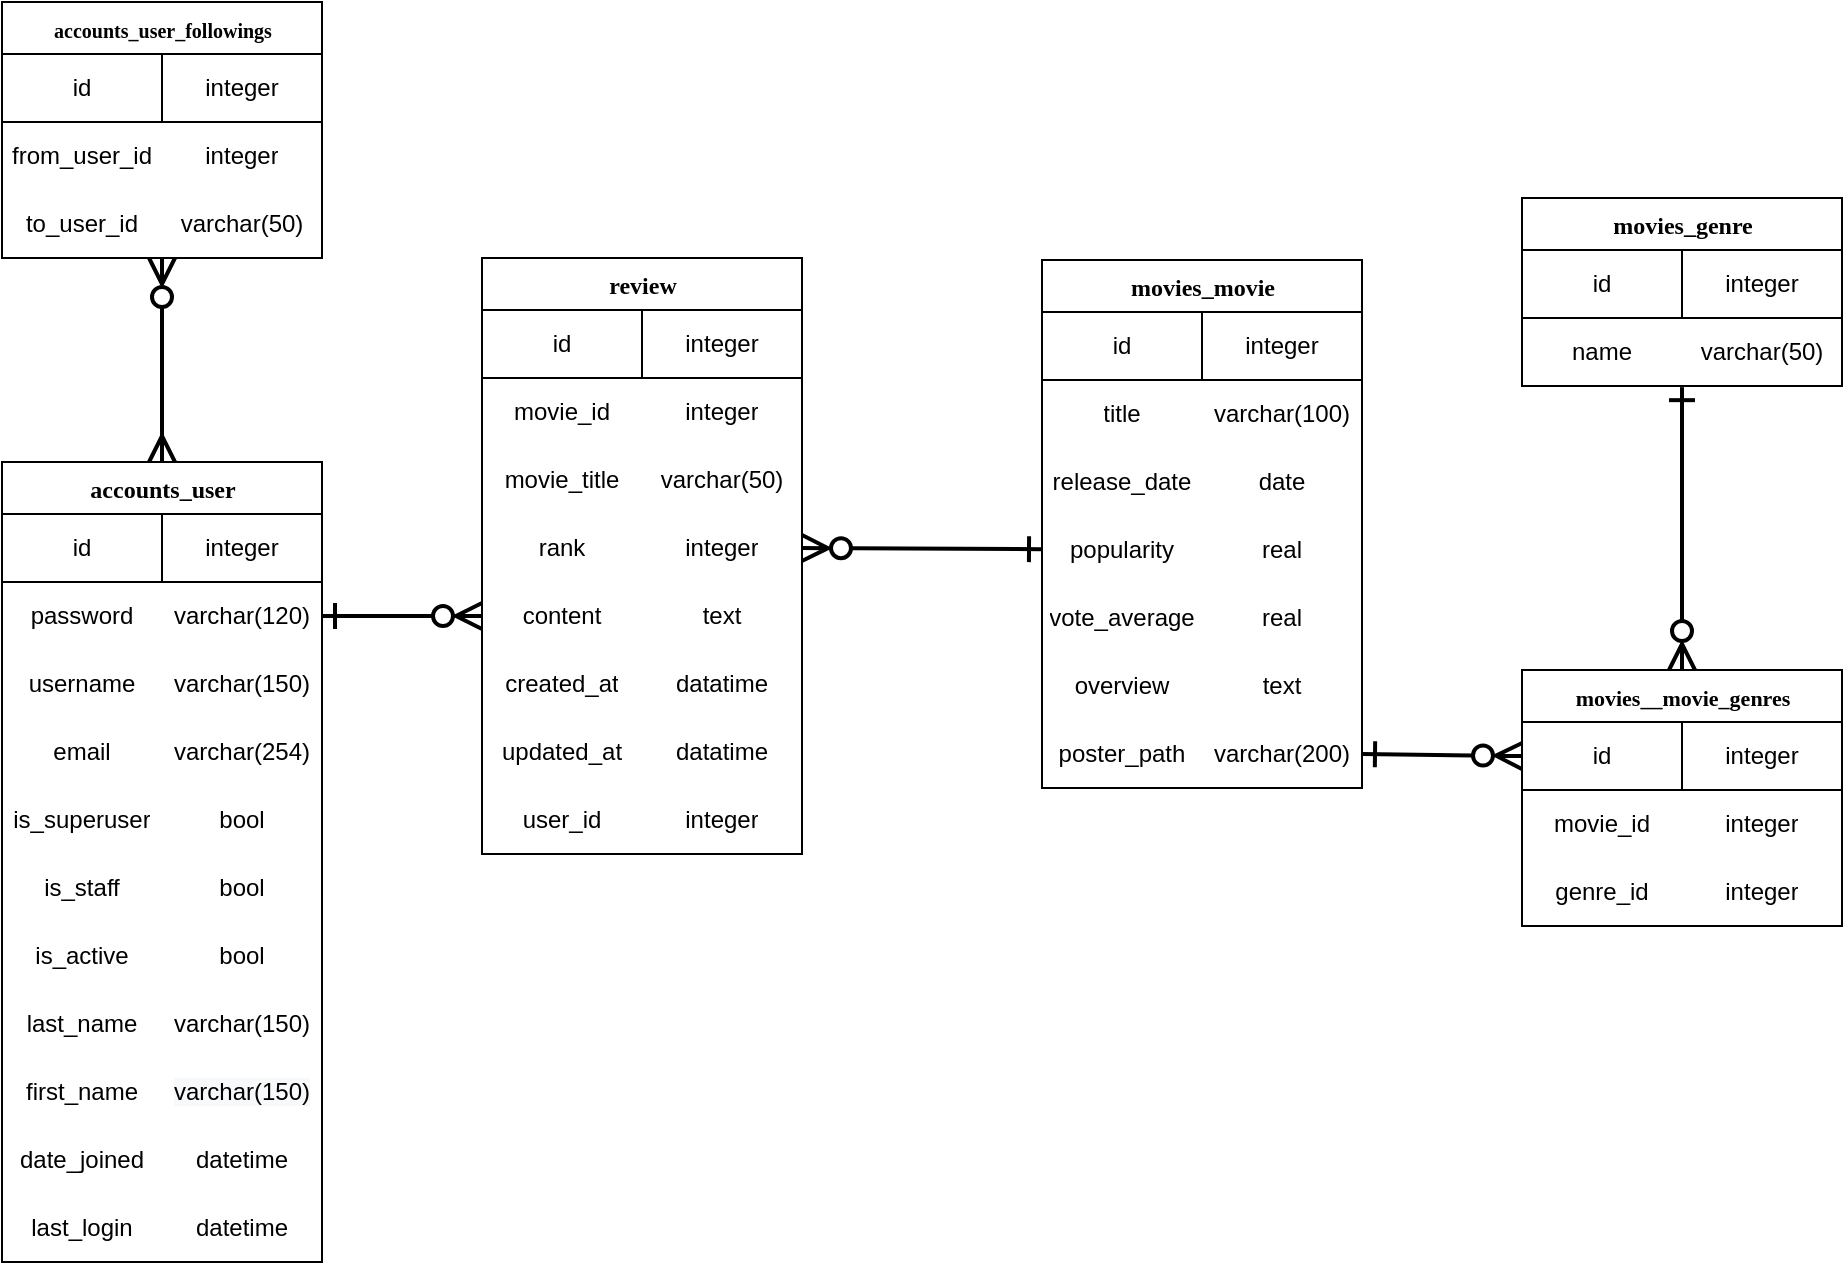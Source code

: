 <mxfile version="20.5.3" type="github">
  <diagram name="Page-1" id="9f46799a-70d6-7492-0946-bef42562c5a5">
    <mxGraphModel dx="1422" dy="762" grid="1" gridSize="10" guides="1" tooltips="1" connect="1" arrows="1" fold="1" page="1" pageScale="1" pageWidth="1100" pageHeight="850" background="none" math="0" shadow="0">
      <root>
        <mxCell id="0" />
        <mxCell id="1" parent="0" />
        <mxCell id="78961159f06e98e8-30" value="review" style="swimlane;html=1;fontStyle=1;align=center;verticalAlign=top;childLayout=stackLayout;horizontal=1;startSize=26;horizontalStack=0;resizeParent=1;resizeLast=0;collapsible=1;marginBottom=0;swimlaneFillColor=#ffffff;rounded=0;shadow=0;comic=0;labelBackgroundColor=none;strokeWidth=1;fillColor=none;fontFamily=Verdana;fontSize=12;" parent="1" vertex="1">
          <mxGeometry x="360" y="250" width="160" height="298" as="geometry" />
        </mxCell>
        <mxCell id="Coziq-dJK1Pich8Sk--5-6" value="" style="childLayout=tableLayout;recursiveResize=0;shadow=0;fillColor=none;rounded=0;" parent="78961159f06e98e8-30" vertex="1">
          <mxGeometry y="26" width="160" height="34" as="geometry" />
        </mxCell>
        <mxCell id="Coziq-dJK1Pich8Sk--5-19" style="edgeStyle=orthogonalEdgeStyle;rounded=0;orthogonalLoop=1;jettySize=auto;html=1;exitX=0.5;exitY=0;exitDx=0;exitDy=0;" parent="Coziq-dJK1Pich8Sk--5-6" target="Coziq-dJK1Pich8Sk--5-7" edge="1">
          <mxGeometry relative="1" as="geometry" />
        </mxCell>
        <mxCell id="Coziq-dJK1Pich8Sk--5-7" value="" style="shape=tableRow;horizontal=0;startSize=0;swimlaneHead=0;swimlaneBody=0;top=0;left=0;bottom=0;right=0;dropTarget=0;collapsible=0;recursiveResize=0;expand=0;fontStyle=0;fillColor=none;strokeColor=inherit;rounded=0;" parent="Coziq-dJK1Pich8Sk--5-6" vertex="1">
          <mxGeometry width="160" height="34" as="geometry" />
        </mxCell>
        <mxCell id="Coziq-dJK1Pich8Sk--5-8" value="id" style="connectable=0;recursiveResize=0;strokeColor=inherit;fillColor=none;align=center;whiteSpace=wrap;html=1;rounded=0;" parent="Coziq-dJK1Pich8Sk--5-7" vertex="1">
          <mxGeometry width="80" height="34" as="geometry">
            <mxRectangle width="80" height="34" as="alternateBounds" />
          </mxGeometry>
        </mxCell>
        <mxCell id="Coziq-dJK1Pich8Sk--5-9" value="integer" style="connectable=0;recursiveResize=0;strokeColor=inherit;fillColor=none;align=center;whiteSpace=wrap;html=1;rounded=0;" parent="Coziq-dJK1Pich8Sk--5-7" vertex="1">
          <mxGeometry x="80" width="80" height="34" as="geometry">
            <mxRectangle width="80" height="34" as="alternateBounds" />
          </mxGeometry>
        </mxCell>
        <mxCell id="Coziq-dJK1Pich8Sk--5-20" value="" style="shape=table;html=1;whiteSpace=wrap;startSize=0;container=1;collapsible=0;childLayout=tableLayout;columnLines=0;rowLines=0;rounded=0;" parent="78961159f06e98e8-30" vertex="1">
          <mxGeometry y="60" width="160" height="238" as="geometry" />
        </mxCell>
        <mxCell id="Coziq-dJK1Pich8Sk--5-21" value="" style="shape=tableRow;horizontal=0;startSize=0;swimlaneHead=0;swimlaneBody=0;top=0;left=0;bottom=0;right=0;collapsible=0;dropTarget=0;fillColor=none;points=[[0,0.5],[1,0.5]];portConstraint=eastwest;rounded=0;" parent="Coziq-dJK1Pich8Sk--5-20" vertex="1">
          <mxGeometry width="160" height="34" as="geometry" />
        </mxCell>
        <mxCell id="Coziq-dJK1Pich8Sk--5-22" value="movie_id" style="shape=partialRectangle;html=1;whiteSpace=wrap;connectable=0;fillColor=none;top=0;left=0;bottom=0;right=0;overflow=hidden;fontSize=12;rounded=0;" parent="Coziq-dJK1Pich8Sk--5-21" vertex="1">
          <mxGeometry width="80" height="34" as="geometry">
            <mxRectangle width="80" height="34" as="alternateBounds" />
          </mxGeometry>
        </mxCell>
        <mxCell id="Coziq-dJK1Pich8Sk--5-23" value="integer" style="shape=partialRectangle;html=1;whiteSpace=wrap;connectable=0;fillColor=none;top=0;left=0;bottom=0;right=0;overflow=hidden;fontSize=12;rounded=0;" parent="Coziq-dJK1Pich8Sk--5-21" vertex="1">
          <mxGeometry x="80" width="80" height="34" as="geometry">
            <mxRectangle width="80" height="34" as="alternateBounds" />
          </mxGeometry>
        </mxCell>
        <mxCell id="Coziq-dJK1Pich8Sk--5-25" value="" style="shape=tableRow;horizontal=0;startSize=0;swimlaneHead=0;swimlaneBody=0;top=0;left=0;bottom=0;right=0;collapsible=0;dropTarget=0;fillColor=none;points=[[0,0.5],[1,0.5]];portConstraint=eastwest;rounded=0;" parent="Coziq-dJK1Pich8Sk--5-20" vertex="1">
          <mxGeometry y="34" width="160" height="34" as="geometry" />
        </mxCell>
        <mxCell id="Coziq-dJK1Pich8Sk--5-26" value="movie_title" style="shape=partialRectangle;html=1;whiteSpace=wrap;connectable=0;fillColor=none;top=0;left=0;bottom=0;right=0;overflow=hidden;fontSize=12;rounded=0;" parent="Coziq-dJK1Pich8Sk--5-25" vertex="1">
          <mxGeometry width="80" height="34" as="geometry">
            <mxRectangle width="80" height="34" as="alternateBounds" />
          </mxGeometry>
        </mxCell>
        <mxCell id="Coziq-dJK1Pich8Sk--5-27" value="varchar(50)" style="shape=partialRectangle;html=1;whiteSpace=wrap;connectable=0;fillColor=none;top=0;left=0;bottom=0;right=0;overflow=hidden;fontSize=12;rounded=0;" parent="Coziq-dJK1Pich8Sk--5-25" vertex="1">
          <mxGeometry x="80" width="80" height="34" as="geometry">
            <mxRectangle width="80" height="34" as="alternateBounds" />
          </mxGeometry>
        </mxCell>
        <mxCell id="Coziq-dJK1Pich8Sk--5-29" value="" style="shape=tableRow;horizontal=0;startSize=0;swimlaneHead=0;swimlaneBody=0;top=0;left=0;bottom=0;right=0;collapsible=0;dropTarget=0;fillColor=none;points=[[0,0.5],[1,0.5]];portConstraint=eastwest;rounded=0;" parent="Coziq-dJK1Pich8Sk--5-20" vertex="1">
          <mxGeometry y="68" width="160" height="34" as="geometry" />
        </mxCell>
        <mxCell id="Coziq-dJK1Pich8Sk--5-30" value="rank" style="shape=partialRectangle;html=1;whiteSpace=wrap;connectable=0;fillColor=none;top=0;left=0;bottom=0;right=0;overflow=hidden;fontSize=12;rounded=0;" parent="Coziq-dJK1Pich8Sk--5-29" vertex="1">
          <mxGeometry width="80" height="34" as="geometry">
            <mxRectangle width="80" height="34" as="alternateBounds" />
          </mxGeometry>
        </mxCell>
        <mxCell id="Coziq-dJK1Pich8Sk--5-31" value="integer" style="shape=partialRectangle;html=1;whiteSpace=wrap;connectable=0;fillColor=none;top=0;left=0;bottom=0;right=0;overflow=hidden;fontSize=12;rounded=0;" parent="Coziq-dJK1Pich8Sk--5-29" vertex="1">
          <mxGeometry x="80" width="80" height="34" as="geometry">
            <mxRectangle width="80" height="34" as="alternateBounds" />
          </mxGeometry>
        </mxCell>
        <mxCell id="Coziq-dJK1Pich8Sk--5-42" style="shape=tableRow;horizontal=0;startSize=0;swimlaneHead=0;swimlaneBody=0;top=0;left=0;bottom=0;right=0;collapsible=0;dropTarget=0;fillColor=none;points=[[0,0.5],[1,0.5]];portConstraint=eastwest;rounded=0;" parent="Coziq-dJK1Pich8Sk--5-20" vertex="1">
          <mxGeometry y="102" width="160" height="34" as="geometry" />
        </mxCell>
        <mxCell id="Coziq-dJK1Pich8Sk--5-43" value="content" style="shape=partialRectangle;html=1;whiteSpace=wrap;connectable=0;fillColor=none;top=0;left=0;bottom=0;right=0;overflow=hidden;fontSize=12;rounded=0;" parent="Coziq-dJK1Pich8Sk--5-42" vertex="1">
          <mxGeometry width="80" height="34" as="geometry">
            <mxRectangle width="80" height="34" as="alternateBounds" />
          </mxGeometry>
        </mxCell>
        <mxCell id="Coziq-dJK1Pich8Sk--5-44" value="text" style="shape=partialRectangle;html=1;whiteSpace=wrap;connectable=0;fillColor=none;top=0;left=0;bottom=0;right=0;overflow=hidden;fontSize=12;rounded=0;" parent="Coziq-dJK1Pich8Sk--5-42" vertex="1">
          <mxGeometry x="80" width="80" height="34" as="geometry">
            <mxRectangle width="80" height="34" as="alternateBounds" />
          </mxGeometry>
        </mxCell>
        <mxCell id="Coziq-dJK1Pich8Sk--5-39" style="shape=tableRow;horizontal=0;startSize=0;swimlaneHead=0;swimlaneBody=0;top=0;left=0;bottom=0;right=0;collapsible=0;dropTarget=0;fillColor=none;points=[[0,0.5],[1,0.5]];portConstraint=eastwest;rounded=0;" parent="Coziq-dJK1Pich8Sk--5-20" vertex="1">
          <mxGeometry y="136" width="160" height="34" as="geometry" />
        </mxCell>
        <mxCell id="Coziq-dJK1Pich8Sk--5-40" value="created_at" style="shape=partialRectangle;html=1;whiteSpace=wrap;connectable=0;fillColor=none;top=0;left=0;bottom=0;right=0;overflow=hidden;fontSize=12;rounded=0;" parent="Coziq-dJK1Pich8Sk--5-39" vertex="1">
          <mxGeometry width="80" height="34" as="geometry">
            <mxRectangle width="80" height="34" as="alternateBounds" />
          </mxGeometry>
        </mxCell>
        <mxCell id="Coziq-dJK1Pich8Sk--5-41" value="datatime" style="shape=partialRectangle;html=1;whiteSpace=wrap;connectable=0;fillColor=none;top=0;left=0;bottom=0;right=0;overflow=hidden;fontSize=12;rounded=0;" parent="Coziq-dJK1Pich8Sk--5-39" vertex="1">
          <mxGeometry x="80" width="80" height="34" as="geometry">
            <mxRectangle width="80" height="34" as="alternateBounds" />
          </mxGeometry>
        </mxCell>
        <mxCell id="Coziq-dJK1Pich8Sk--5-36" style="shape=tableRow;horizontal=0;startSize=0;swimlaneHead=0;swimlaneBody=0;top=0;left=0;bottom=0;right=0;collapsible=0;dropTarget=0;fillColor=none;points=[[0,0.5],[1,0.5]];portConstraint=eastwest;rounded=0;" parent="Coziq-dJK1Pich8Sk--5-20" vertex="1">
          <mxGeometry y="170" width="160" height="34" as="geometry" />
        </mxCell>
        <mxCell id="Coziq-dJK1Pich8Sk--5-37" value="updated_at" style="shape=partialRectangle;html=1;whiteSpace=wrap;connectable=0;fillColor=none;top=0;left=0;bottom=0;right=0;overflow=hidden;fontSize=12;rounded=0;" parent="Coziq-dJK1Pich8Sk--5-36" vertex="1">
          <mxGeometry width="80" height="34" as="geometry">
            <mxRectangle width="80" height="34" as="alternateBounds" />
          </mxGeometry>
        </mxCell>
        <mxCell id="Coziq-dJK1Pich8Sk--5-38" value="datatime" style="shape=partialRectangle;html=1;whiteSpace=wrap;connectable=0;fillColor=none;top=0;left=0;bottom=0;right=0;overflow=hidden;fontSize=12;rounded=0;" parent="Coziq-dJK1Pich8Sk--5-36" vertex="1">
          <mxGeometry x="80" width="80" height="34" as="geometry">
            <mxRectangle width="80" height="34" as="alternateBounds" />
          </mxGeometry>
        </mxCell>
        <mxCell id="Coziq-dJK1Pich8Sk--5-33" style="shape=tableRow;horizontal=0;startSize=0;swimlaneHead=0;swimlaneBody=0;top=0;left=0;bottom=0;right=0;collapsible=0;dropTarget=0;fillColor=none;points=[[0,0.5],[1,0.5]];portConstraint=eastwest;rounded=0;" parent="Coziq-dJK1Pich8Sk--5-20" vertex="1">
          <mxGeometry y="204" width="160" height="34" as="geometry" />
        </mxCell>
        <mxCell id="Coziq-dJK1Pich8Sk--5-34" value="user_id" style="shape=partialRectangle;html=1;whiteSpace=wrap;connectable=0;fillColor=none;top=0;left=0;bottom=0;right=0;overflow=hidden;fontSize=12;rounded=0;" parent="Coziq-dJK1Pich8Sk--5-33" vertex="1">
          <mxGeometry width="80" height="34" as="geometry">
            <mxRectangle width="80" height="34" as="alternateBounds" />
          </mxGeometry>
        </mxCell>
        <mxCell id="Coziq-dJK1Pich8Sk--5-35" value="integer" style="shape=partialRectangle;html=1;whiteSpace=wrap;connectable=0;fillColor=none;top=0;left=0;bottom=0;right=0;overflow=hidden;fontSize=12;rounded=0;" parent="Coziq-dJK1Pich8Sk--5-33" vertex="1">
          <mxGeometry x="80" width="80" height="34" as="geometry">
            <mxRectangle width="80" height="34" as="alternateBounds" />
          </mxGeometry>
        </mxCell>
        <mxCell id="Coziq-dJK1Pich8Sk--5-45" value="&lt;font style=&quot;font-size: 10px;&quot;&gt;accounts_user_followings&lt;/font&gt;" style="swimlane;html=1;fontStyle=1;align=center;verticalAlign=top;childLayout=stackLayout;horizontal=1;startSize=26;horizontalStack=0;resizeParent=1;resizeLast=0;collapsible=1;marginBottom=0;swimlaneFillColor=#ffffff;rounded=0;shadow=0;comic=0;labelBackgroundColor=none;strokeWidth=1;fillColor=none;fontFamily=Verdana;fontSize=12;" parent="1" vertex="1">
          <mxGeometry x="120" y="122" width="160" height="128" as="geometry" />
        </mxCell>
        <mxCell id="Coziq-dJK1Pich8Sk--5-46" value="" style="childLayout=tableLayout;recursiveResize=0;shadow=0;fillColor=none;rounded=0;" parent="Coziq-dJK1Pich8Sk--5-45" vertex="1">
          <mxGeometry y="26" width="160" height="34" as="geometry" />
        </mxCell>
        <mxCell id="Coziq-dJK1Pich8Sk--5-47" style="edgeStyle=orthogonalEdgeStyle;rounded=0;orthogonalLoop=1;jettySize=auto;html=1;exitX=0.5;exitY=0;exitDx=0;exitDy=0;" parent="Coziq-dJK1Pich8Sk--5-46" target="Coziq-dJK1Pich8Sk--5-48" edge="1">
          <mxGeometry relative="1" as="geometry" />
        </mxCell>
        <mxCell id="Coziq-dJK1Pich8Sk--5-48" value="" style="shape=tableRow;horizontal=0;startSize=0;swimlaneHead=0;swimlaneBody=0;top=0;left=0;bottom=0;right=0;dropTarget=0;collapsible=0;recursiveResize=0;expand=0;fontStyle=0;fillColor=none;strokeColor=inherit;rounded=0;" parent="Coziq-dJK1Pich8Sk--5-46" vertex="1">
          <mxGeometry width="160" height="34" as="geometry" />
        </mxCell>
        <mxCell id="Coziq-dJK1Pich8Sk--5-49" value="id" style="connectable=0;recursiveResize=0;strokeColor=inherit;fillColor=none;align=center;whiteSpace=wrap;html=1;rounded=0;" parent="Coziq-dJK1Pich8Sk--5-48" vertex="1">
          <mxGeometry width="80" height="34" as="geometry">
            <mxRectangle width="80" height="34" as="alternateBounds" />
          </mxGeometry>
        </mxCell>
        <mxCell id="Coziq-dJK1Pich8Sk--5-50" value="integer" style="connectable=0;recursiveResize=0;strokeColor=inherit;fillColor=none;align=center;whiteSpace=wrap;html=1;rounded=0;" parent="Coziq-dJK1Pich8Sk--5-48" vertex="1">
          <mxGeometry x="80" width="80" height="34" as="geometry">
            <mxRectangle width="80" height="34" as="alternateBounds" />
          </mxGeometry>
        </mxCell>
        <mxCell id="Coziq-dJK1Pich8Sk--5-51" value="" style="shape=table;html=1;whiteSpace=wrap;startSize=0;container=1;collapsible=0;childLayout=tableLayout;columnLines=0;rowLines=0;rounded=0;" parent="Coziq-dJK1Pich8Sk--5-45" vertex="1">
          <mxGeometry y="60" width="160" height="68" as="geometry" />
        </mxCell>
        <mxCell id="Coziq-dJK1Pich8Sk--5-52" value="" style="shape=tableRow;horizontal=0;startSize=0;swimlaneHead=0;swimlaneBody=0;top=0;left=0;bottom=0;right=0;collapsible=0;dropTarget=0;fillColor=none;points=[[0,0.5],[1,0.5]];portConstraint=eastwest;rounded=0;" parent="Coziq-dJK1Pich8Sk--5-51" vertex="1">
          <mxGeometry width="160" height="34" as="geometry" />
        </mxCell>
        <mxCell id="Coziq-dJK1Pich8Sk--5-53" value="from_user_id" style="shape=partialRectangle;html=1;whiteSpace=wrap;connectable=0;fillColor=none;top=0;left=0;bottom=0;right=0;overflow=hidden;fontSize=12;rounded=0;" parent="Coziq-dJK1Pich8Sk--5-52" vertex="1">
          <mxGeometry width="80" height="34" as="geometry">
            <mxRectangle width="80" height="34" as="alternateBounds" />
          </mxGeometry>
        </mxCell>
        <mxCell id="Coziq-dJK1Pich8Sk--5-54" value="integer" style="shape=partialRectangle;html=1;whiteSpace=wrap;connectable=0;fillColor=none;top=0;left=0;bottom=0;right=0;overflow=hidden;fontSize=12;rounded=0;" parent="Coziq-dJK1Pich8Sk--5-52" vertex="1">
          <mxGeometry x="80" width="80" height="34" as="geometry">
            <mxRectangle width="80" height="34" as="alternateBounds" />
          </mxGeometry>
        </mxCell>
        <mxCell id="Coziq-dJK1Pich8Sk--5-55" value="" style="shape=tableRow;horizontal=0;startSize=0;swimlaneHead=0;swimlaneBody=0;top=0;left=0;bottom=0;right=0;collapsible=0;dropTarget=0;fillColor=none;points=[[0,0.5],[1,0.5]];portConstraint=eastwest;rounded=0;" parent="Coziq-dJK1Pich8Sk--5-51" vertex="1">
          <mxGeometry y="34" width="160" height="34" as="geometry" />
        </mxCell>
        <mxCell id="Coziq-dJK1Pich8Sk--5-56" value="to_user_id" style="shape=partialRectangle;html=1;whiteSpace=wrap;connectable=0;fillColor=none;top=0;left=0;bottom=0;right=0;overflow=hidden;fontSize=12;rounded=0;" parent="Coziq-dJK1Pich8Sk--5-55" vertex="1">
          <mxGeometry width="80" height="34" as="geometry">
            <mxRectangle width="80" height="34" as="alternateBounds" />
          </mxGeometry>
        </mxCell>
        <mxCell id="Coziq-dJK1Pich8Sk--5-57" value="varchar(50)" style="shape=partialRectangle;html=1;whiteSpace=wrap;connectable=0;fillColor=none;top=0;left=0;bottom=0;right=0;overflow=hidden;fontSize=12;rounded=0;" parent="Coziq-dJK1Pich8Sk--5-55" vertex="1">
          <mxGeometry x="80" width="80" height="34" as="geometry">
            <mxRectangle width="80" height="34" as="alternateBounds" />
          </mxGeometry>
        </mxCell>
        <mxCell id="Coziq-dJK1Pich8Sk--5-73" value="accounts_user" style="swimlane;html=1;fontStyle=1;align=center;verticalAlign=top;childLayout=stackLayout;horizontal=1;startSize=26;horizontalStack=0;resizeParent=1;resizeLast=0;collapsible=1;marginBottom=0;swimlaneFillColor=#ffffff;rounded=0;shadow=0;comic=0;labelBackgroundColor=none;strokeWidth=1;fillColor=none;fontFamily=Verdana;fontSize=12;" parent="1" vertex="1">
          <mxGeometry x="120" y="352" width="160" height="400" as="geometry" />
        </mxCell>
        <mxCell id="Coziq-dJK1Pich8Sk--5-74" value="" style="childLayout=tableLayout;recursiveResize=0;shadow=0;fillColor=none;rounded=0;" parent="Coziq-dJK1Pich8Sk--5-73" vertex="1">
          <mxGeometry y="26" width="160" height="34" as="geometry" />
        </mxCell>
        <mxCell id="Coziq-dJK1Pich8Sk--5-75" style="edgeStyle=orthogonalEdgeStyle;rounded=0;orthogonalLoop=1;jettySize=auto;html=1;exitX=0.5;exitY=0;exitDx=0;exitDy=0;" parent="Coziq-dJK1Pich8Sk--5-74" target="Coziq-dJK1Pich8Sk--5-76" edge="1">
          <mxGeometry relative="1" as="geometry" />
        </mxCell>
        <mxCell id="Coziq-dJK1Pich8Sk--5-76" value="" style="shape=tableRow;horizontal=0;startSize=0;swimlaneHead=0;swimlaneBody=0;top=0;left=0;bottom=0;right=0;dropTarget=0;collapsible=0;recursiveResize=0;expand=0;fontStyle=0;fillColor=none;strokeColor=inherit;rounded=0;" parent="Coziq-dJK1Pich8Sk--5-74" vertex="1">
          <mxGeometry width="160" height="34" as="geometry" />
        </mxCell>
        <mxCell id="Coziq-dJK1Pich8Sk--5-77" value="id" style="connectable=0;recursiveResize=0;strokeColor=inherit;fillColor=none;align=center;whiteSpace=wrap;html=1;rounded=0;" parent="Coziq-dJK1Pich8Sk--5-76" vertex="1">
          <mxGeometry width="80" height="34" as="geometry">
            <mxRectangle width="80" height="34" as="alternateBounds" />
          </mxGeometry>
        </mxCell>
        <mxCell id="Coziq-dJK1Pich8Sk--5-78" value="integer" style="connectable=0;recursiveResize=0;strokeColor=inherit;fillColor=none;align=center;whiteSpace=wrap;html=1;rounded=0;" parent="Coziq-dJK1Pich8Sk--5-76" vertex="1">
          <mxGeometry x="80" width="80" height="34" as="geometry">
            <mxRectangle width="80" height="34" as="alternateBounds" />
          </mxGeometry>
        </mxCell>
        <mxCell id="Coziq-dJK1Pich8Sk--5-79" value="" style="shape=table;html=1;whiteSpace=wrap;startSize=0;container=1;collapsible=0;childLayout=tableLayout;columnLines=0;rowLines=0;rounded=0;" parent="Coziq-dJK1Pich8Sk--5-73" vertex="1">
          <mxGeometry y="60" width="160" height="340" as="geometry" />
        </mxCell>
        <mxCell id="Coziq-dJK1Pich8Sk--5-80" value="" style="shape=tableRow;horizontal=0;startSize=0;swimlaneHead=0;swimlaneBody=0;top=0;left=0;bottom=0;right=0;collapsible=0;dropTarget=0;fillColor=none;points=[[0,0.5],[1,0.5]];portConstraint=eastwest;rounded=0;" parent="Coziq-dJK1Pich8Sk--5-79" vertex="1">
          <mxGeometry width="160" height="34" as="geometry" />
        </mxCell>
        <mxCell id="Coziq-dJK1Pich8Sk--5-81" value="password" style="shape=partialRectangle;html=1;whiteSpace=wrap;connectable=0;fillColor=none;top=0;left=0;bottom=0;right=0;overflow=hidden;fontSize=12;rounded=0;" parent="Coziq-dJK1Pich8Sk--5-80" vertex="1">
          <mxGeometry width="80" height="34" as="geometry">
            <mxRectangle width="80" height="34" as="alternateBounds" />
          </mxGeometry>
        </mxCell>
        <mxCell id="Coziq-dJK1Pich8Sk--5-82" value="varchar(120)" style="shape=partialRectangle;html=1;whiteSpace=wrap;connectable=0;fillColor=none;top=0;left=0;bottom=0;right=0;overflow=hidden;fontSize=12;rounded=0;" parent="Coziq-dJK1Pich8Sk--5-80" vertex="1">
          <mxGeometry x="80" width="80" height="34" as="geometry">
            <mxRectangle width="80" height="34" as="alternateBounds" />
          </mxGeometry>
        </mxCell>
        <mxCell id="Coziq-dJK1Pich8Sk--5-83" value="" style="shape=tableRow;horizontal=0;startSize=0;swimlaneHead=0;swimlaneBody=0;top=0;left=0;bottom=0;right=0;collapsible=0;dropTarget=0;fillColor=none;points=[[0,0.5],[1,0.5]];portConstraint=eastwest;rounded=0;" parent="Coziq-dJK1Pich8Sk--5-79" vertex="1">
          <mxGeometry y="34" width="160" height="34" as="geometry" />
        </mxCell>
        <mxCell id="Coziq-dJK1Pich8Sk--5-84" value="username" style="shape=partialRectangle;html=1;whiteSpace=wrap;connectable=0;fillColor=none;top=0;left=0;bottom=0;right=0;overflow=hidden;fontSize=12;rounded=0;" parent="Coziq-dJK1Pich8Sk--5-83" vertex="1">
          <mxGeometry width="80" height="34" as="geometry">
            <mxRectangle width="80" height="34" as="alternateBounds" />
          </mxGeometry>
        </mxCell>
        <mxCell id="Coziq-dJK1Pich8Sk--5-85" value="varchar(150)" style="shape=partialRectangle;html=1;whiteSpace=wrap;connectable=0;fillColor=none;top=0;left=0;bottom=0;right=0;overflow=hidden;fontSize=12;rounded=0;" parent="Coziq-dJK1Pich8Sk--5-83" vertex="1">
          <mxGeometry x="80" width="80" height="34" as="geometry">
            <mxRectangle width="80" height="34" as="alternateBounds" />
          </mxGeometry>
        </mxCell>
        <mxCell id="Coziq-dJK1Pich8Sk--5-86" value="" style="shape=tableRow;horizontal=0;startSize=0;swimlaneHead=0;swimlaneBody=0;top=0;left=0;bottom=0;right=0;collapsible=0;dropTarget=0;fillColor=none;points=[[0,0.5],[1,0.5]];portConstraint=eastwest;rounded=0;" parent="Coziq-dJK1Pich8Sk--5-79" vertex="1">
          <mxGeometry y="68" width="160" height="34" as="geometry" />
        </mxCell>
        <mxCell id="Coziq-dJK1Pich8Sk--5-87" value="email" style="shape=partialRectangle;html=1;whiteSpace=wrap;connectable=0;fillColor=none;top=0;left=0;bottom=0;right=0;overflow=hidden;fontSize=12;rounded=0;" parent="Coziq-dJK1Pich8Sk--5-86" vertex="1">
          <mxGeometry width="80" height="34" as="geometry">
            <mxRectangle width="80" height="34" as="alternateBounds" />
          </mxGeometry>
        </mxCell>
        <mxCell id="Coziq-dJK1Pich8Sk--5-88" value="varchar(254)" style="shape=partialRectangle;html=1;whiteSpace=wrap;connectable=0;fillColor=none;top=0;left=0;bottom=0;right=0;overflow=hidden;fontSize=12;rounded=0;" parent="Coziq-dJK1Pich8Sk--5-86" vertex="1">
          <mxGeometry x="80" width="80" height="34" as="geometry">
            <mxRectangle width="80" height="34" as="alternateBounds" />
          </mxGeometry>
        </mxCell>
        <mxCell id="Coziq-dJK1Pich8Sk--5-89" style="shape=tableRow;horizontal=0;startSize=0;swimlaneHead=0;swimlaneBody=0;top=0;left=0;bottom=0;right=0;collapsible=0;dropTarget=0;fillColor=none;points=[[0,0.5],[1,0.5]];portConstraint=eastwest;rounded=0;" parent="Coziq-dJK1Pich8Sk--5-79" vertex="1">
          <mxGeometry y="102" width="160" height="34" as="geometry" />
        </mxCell>
        <mxCell id="Coziq-dJK1Pich8Sk--5-90" value="is_superuser" style="shape=partialRectangle;html=1;whiteSpace=wrap;connectable=0;fillColor=none;top=0;left=0;bottom=0;right=0;overflow=hidden;fontSize=12;rounded=0;" parent="Coziq-dJK1Pich8Sk--5-89" vertex="1">
          <mxGeometry width="80" height="34" as="geometry">
            <mxRectangle width="80" height="34" as="alternateBounds" />
          </mxGeometry>
        </mxCell>
        <mxCell id="Coziq-dJK1Pich8Sk--5-91" value="bool" style="shape=partialRectangle;html=1;whiteSpace=wrap;connectable=0;fillColor=none;top=0;left=0;bottom=0;right=0;overflow=hidden;fontSize=12;rounded=0;" parent="Coziq-dJK1Pich8Sk--5-89" vertex="1">
          <mxGeometry x="80" width="80" height="34" as="geometry">
            <mxRectangle width="80" height="34" as="alternateBounds" />
          </mxGeometry>
        </mxCell>
        <mxCell id="Coziq-dJK1Pich8Sk--5-185" style="shape=tableRow;horizontal=0;startSize=0;swimlaneHead=0;swimlaneBody=0;top=0;left=0;bottom=0;right=0;collapsible=0;dropTarget=0;fillColor=none;points=[[0,0.5],[1,0.5]];portConstraint=eastwest;rounded=0;" parent="Coziq-dJK1Pich8Sk--5-79" vertex="1">
          <mxGeometry y="136" width="160" height="34" as="geometry" />
        </mxCell>
        <mxCell id="Coziq-dJK1Pich8Sk--5-186" value="is_staff" style="shape=partialRectangle;html=1;whiteSpace=wrap;connectable=0;fillColor=none;top=0;left=0;bottom=0;right=0;overflow=hidden;fontSize=12;rounded=0;" parent="Coziq-dJK1Pich8Sk--5-185" vertex="1">
          <mxGeometry width="80" height="34" as="geometry">
            <mxRectangle width="80" height="34" as="alternateBounds" />
          </mxGeometry>
        </mxCell>
        <mxCell id="Coziq-dJK1Pich8Sk--5-187" value="bool" style="shape=partialRectangle;html=1;whiteSpace=wrap;connectable=0;fillColor=none;top=0;left=0;bottom=0;right=0;overflow=hidden;fontSize=12;rounded=0;" parent="Coziq-dJK1Pich8Sk--5-185" vertex="1">
          <mxGeometry x="80" width="80" height="34" as="geometry">
            <mxRectangle width="80" height="34" as="alternateBounds" />
          </mxGeometry>
        </mxCell>
        <mxCell id="Coziq-dJK1Pich8Sk--5-92" style="shape=tableRow;horizontal=0;startSize=0;swimlaneHead=0;swimlaneBody=0;top=0;left=0;bottom=0;right=0;collapsible=0;dropTarget=0;fillColor=none;points=[[0,0.5],[1,0.5]];portConstraint=eastwest;rounded=0;" parent="Coziq-dJK1Pich8Sk--5-79" vertex="1">
          <mxGeometry y="170" width="160" height="34" as="geometry" />
        </mxCell>
        <mxCell id="Coziq-dJK1Pich8Sk--5-93" value="is_active" style="shape=partialRectangle;html=1;whiteSpace=wrap;connectable=0;fillColor=none;top=0;left=0;bottom=0;right=0;overflow=hidden;fontSize=12;rounded=0;" parent="Coziq-dJK1Pich8Sk--5-92" vertex="1">
          <mxGeometry width="80" height="34" as="geometry">
            <mxRectangle width="80" height="34" as="alternateBounds" />
          </mxGeometry>
        </mxCell>
        <mxCell id="Coziq-dJK1Pich8Sk--5-94" value="bool" style="shape=partialRectangle;html=1;whiteSpace=wrap;connectable=0;fillColor=none;top=0;left=0;bottom=0;right=0;overflow=hidden;fontSize=12;rounded=0;" parent="Coziq-dJK1Pich8Sk--5-92" vertex="1">
          <mxGeometry x="80" width="80" height="34" as="geometry">
            <mxRectangle width="80" height="34" as="alternateBounds" />
          </mxGeometry>
        </mxCell>
        <mxCell id="Coziq-dJK1Pich8Sk--5-95" style="shape=tableRow;horizontal=0;startSize=0;swimlaneHead=0;swimlaneBody=0;top=0;left=0;bottom=0;right=0;collapsible=0;dropTarget=0;fillColor=none;points=[[0,0.5],[1,0.5]];portConstraint=eastwest;rounded=0;" parent="Coziq-dJK1Pich8Sk--5-79" vertex="1">
          <mxGeometry y="204" width="160" height="34" as="geometry" />
        </mxCell>
        <mxCell id="Coziq-dJK1Pich8Sk--5-96" value="last_name" style="shape=partialRectangle;html=1;whiteSpace=wrap;connectable=0;fillColor=none;top=0;left=0;bottom=0;right=0;overflow=hidden;fontSize=12;rounded=0;" parent="Coziq-dJK1Pich8Sk--5-95" vertex="1">
          <mxGeometry width="80" height="34" as="geometry">
            <mxRectangle width="80" height="34" as="alternateBounds" />
          </mxGeometry>
        </mxCell>
        <mxCell id="Coziq-dJK1Pich8Sk--5-97" value="varchar(150)" style="shape=partialRectangle;html=1;whiteSpace=wrap;connectable=0;fillColor=none;top=0;left=0;bottom=0;right=0;overflow=hidden;fontSize=12;rounded=0;" parent="Coziq-dJK1Pich8Sk--5-95" vertex="1">
          <mxGeometry x="80" width="80" height="34" as="geometry">
            <mxRectangle width="80" height="34" as="alternateBounds" />
          </mxGeometry>
        </mxCell>
        <mxCell id="Coziq-dJK1Pich8Sk--5-98" style="shape=tableRow;horizontal=0;startSize=0;swimlaneHead=0;swimlaneBody=0;top=0;left=0;bottom=0;right=0;collapsible=0;dropTarget=0;fillColor=none;points=[[0,0.5],[1,0.5]];portConstraint=eastwest;rounded=0;" parent="Coziq-dJK1Pich8Sk--5-79" vertex="1">
          <mxGeometry y="238" width="160" height="34" as="geometry" />
        </mxCell>
        <mxCell id="Coziq-dJK1Pich8Sk--5-99" value="first_name" style="shape=partialRectangle;html=1;whiteSpace=wrap;connectable=0;fillColor=none;top=0;left=0;bottom=0;right=0;overflow=hidden;fontSize=12;rounded=0;" parent="Coziq-dJK1Pich8Sk--5-98" vertex="1">
          <mxGeometry width="80" height="34" as="geometry">
            <mxRectangle width="80" height="34" as="alternateBounds" />
          </mxGeometry>
        </mxCell>
        <mxCell id="Coziq-dJK1Pich8Sk--5-100" value="&lt;span style=&quot;color: rgb(0, 0, 0); font-family: Helvetica; font-size: 12px; font-style: normal; font-variant-ligatures: normal; font-variant-caps: normal; font-weight: 400; letter-spacing: normal; orphans: 2; text-align: center; text-indent: 0px; text-transform: none; widows: 2; word-spacing: 0px; -webkit-text-stroke-width: 0px; background-color: rgb(248, 249, 250); text-decoration-thickness: initial; text-decoration-style: initial; text-decoration-color: initial; float: none; display: inline !important;&quot;&gt;varchar(150)&lt;/span&gt;" style="shape=partialRectangle;html=1;whiteSpace=wrap;connectable=0;fillColor=none;top=0;left=0;bottom=0;right=0;overflow=hidden;fontSize=12;rounded=0;" parent="Coziq-dJK1Pich8Sk--5-98" vertex="1">
          <mxGeometry x="80" width="80" height="34" as="geometry">
            <mxRectangle width="80" height="34" as="alternateBounds" />
          </mxGeometry>
        </mxCell>
        <mxCell id="Coziq-dJK1Pich8Sk--5-188" style="shape=tableRow;horizontal=0;startSize=0;swimlaneHead=0;swimlaneBody=0;top=0;left=0;bottom=0;right=0;collapsible=0;dropTarget=0;fillColor=none;points=[[0,0.5],[1,0.5]];portConstraint=eastwest;rounded=0;" parent="Coziq-dJK1Pich8Sk--5-79" vertex="1">
          <mxGeometry y="272" width="160" height="34" as="geometry" />
        </mxCell>
        <mxCell id="Coziq-dJK1Pich8Sk--5-189" value="date_joined" style="shape=partialRectangle;html=1;whiteSpace=wrap;connectable=0;fillColor=none;top=0;left=0;bottom=0;right=0;overflow=hidden;fontSize=12;rounded=0;" parent="Coziq-dJK1Pich8Sk--5-188" vertex="1">
          <mxGeometry width="80" height="34" as="geometry">
            <mxRectangle width="80" height="34" as="alternateBounds" />
          </mxGeometry>
        </mxCell>
        <mxCell id="Coziq-dJK1Pich8Sk--5-190" value="datetime" style="shape=partialRectangle;html=1;whiteSpace=wrap;connectable=0;fillColor=none;top=0;left=0;bottom=0;right=0;overflow=hidden;fontSize=12;rounded=0;" parent="Coziq-dJK1Pich8Sk--5-188" vertex="1">
          <mxGeometry x="80" width="80" height="34" as="geometry">
            <mxRectangle width="80" height="34" as="alternateBounds" />
          </mxGeometry>
        </mxCell>
        <mxCell id="Coziq-dJK1Pich8Sk--5-191" style="shape=tableRow;horizontal=0;startSize=0;swimlaneHead=0;swimlaneBody=0;top=0;left=0;bottom=0;right=0;collapsible=0;dropTarget=0;fillColor=none;points=[[0,0.5],[1,0.5]];portConstraint=eastwest;rounded=0;" parent="Coziq-dJK1Pich8Sk--5-79" vertex="1">
          <mxGeometry y="306" width="160" height="34" as="geometry" />
        </mxCell>
        <mxCell id="Coziq-dJK1Pich8Sk--5-192" value="last_login" style="shape=partialRectangle;html=1;whiteSpace=wrap;connectable=0;fillColor=none;top=0;left=0;bottom=0;right=0;overflow=hidden;fontSize=12;rounded=0;" parent="Coziq-dJK1Pich8Sk--5-191" vertex="1">
          <mxGeometry width="80" height="34" as="geometry">
            <mxRectangle width="80" height="34" as="alternateBounds" />
          </mxGeometry>
        </mxCell>
        <mxCell id="Coziq-dJK1Pich8Sk--5-193" value="datetime" style="shape=partialRectangle;html=1;whiteSpace=wrap;connectable=0;fillColor=none;top=0;left=0;bottom=0;right=0;overflow=hidden;fontSize=12;rounded=0;" parent="Coziq-dJK1Pich8Sk--5-191" vertex="1">
          <mxGeometry x="80" width="80" height="34" as="geometry">
            <mxRectangle width="80" height="34" as="alternateBounds" />
          </mxGeometry>
        </mxCell>
        <mxCell id="Coziq-dJK1Pich8Sk--5-101" value="movies_movie" style="swimlane;html=1;fontStyle=1;align=center;verticalAlign=top;childLayout=stackLayout;horizontal=1;startSize=26;horizontalStack=0;resizeParent=1;resizeLast=0;collapsible=1;marginBottom=0;swimlaneFillColor=#ffffff;rounded=0;shadow=0;comic=0;labelBackgroundColor=none;strokeWidth=1;fillColor=none;fontFamily=Verdana;fontSize=12;" parent="1" vertex="1">
          <mxGeometry x="640" y="251" width="160" height="264" as="geometry" />
        </mxCell>
        <mxCell id="Coziq-dJK1Pich8Sk--5-102" value="" style="childLayout=tableLayout;recursiveResize=0;shadow=0;fillColor=none;rounded=0;" parent="Coziq-dJK1Pich8Sk--5-101" vertex="1">
          <mxGeometry y="26" width="160" height="34" as="geometry" />
        </mxCell>
        <mxCell id="Coziq-dJK1Pich8Sk--5-103" style="edgeStyle=orthogonalEdgeStyle;rounded=0;orthogonalLoop=1;jettySize=auto;html=1;exitX=0.5;exitY=0;exitDx=0;exitDy=0;" parent="Coziq-dJK1Pich8Sk--5-102" target="Coziq-dJK1Pich8Sk--5-104" edge="1">
          <mxGeometry relative="1" as="geometry" />
        </mxCell>
        <mxCell id="Coziq-dJK1Pich8Sk--5-104" value="" style="shape=tableRow;horizontal=0;startSize=0;swimlaneHead=0;swimlaneBody=0;top=0;left=0;bottom=0;right=0;dropTarget=0;collapsible=0;recursiveResize=0;expand=0;fontStyle=0;fillColor=none;strokeColor=inherit;rounded=0;" parent="Coziq-dJK1Pich8Sk--5-102" vertex="1">
          <mxGeometry width="160" height="34" as="geometry" />
        </mxCell>
        <mxCell id="Coziq-dJK1Pich8Sk--5-105" value="id" style="connectable=0;recursiveResize=0;strokeColor=inherit;fillColor=none;align=center;whiteSpace=wrap;html=1;rounded=0;" parent="Coziq-dJK1Pich8Sk--5-104" vertex="1">
          <mxGeometry width="80" height="34" as="geometry">
            <mxRectangle width="80" height="34" as="alternateBounds" />
          </mxGeometry>
        </mxCell>
        <mxCell id="Coziq-dJK1Pich8Sk--5-106" value="integer" style="connectable=0;recursiveResize=0;strokeColor=inherit;fillColor=none;align=center;whiteSpace=wrap;html=1;rounded=0;" parent="Coziq-dJK1Pich8Sk--5-104" vertex="1">
          <mxGeometry x="80" width="80" height="34" as="geometry">
            <mxRectangle width="80" height="34" as="alternateBounds" />
          </mxGeometry>
        </mxCell>
        <mxCell id="Coziq-dJK1Pich8Sk--5-107" value="" style="shape=table;html=1;whiteSpace=wrap;startSize=0;container=1;collapsible=0;childLayout=tableLayout;columnLines=0;rowLines=0;rounded=0;" parent="Coziq-dJK1Pich8Sk--5-101" vertex="1">
          <mxGeometry y="60" width="160" height="204" as="geometry" />
        </mxCell>
        <mxCell id="Coziq-dJK1Pich8Sk--5-108" value="" style="shape=tableRow;horizontal=0;startSize=0;swimlaneHead=0;swimlaneBody=0;top=0;left=0;bottom=0;right=0;collapsible=0;dropTarget=0;fillColor=none;points=[[0,0.5],[1,0.5]];portConstraint=eastwest;rounded=0;" parent="Coziq-dJK1Pich8Sk--5-107" vertex="1">
          <mxGeometry width="160" height="34" as="geometry" />
        </mxCell>
        <mxCell id="Coziq-dJK1Pich8Sk--5-109" value="title" style="shape=partialRectangle;html=1;whiteSpace=wrap;connectable=0;fillColor=none;top=0;left=0;bottom=0;right=0;overflow=hidden;fontSize=12;rounded=0;" parent="Coziq-dJK1Pich8Sk--5-108" vertex="1">
          <mxGeometry width="80" height="34" as="geometry">
            <mxRectangle width="80" height="34" as="alternateBounds" />
          </mxGeometry>
        </mxCell>
        <mxCell id="Coziq-dJK1Pich8Sk--5-110" value="varchar(100)" style="shape=partialRectangle;html=1;whiteSpace=wrap;connectable=0;fillColor=none;top=0;left=0;bottom=0;right=0;overflow=hidden;fontSize=12;rounded=0;" parent="Coziq-dJK1Pich8Sk--5-108" vertex="1">
          <mxGeometry x="80" width="80" height="34" as="geometry">
            <mxRectangle width="80" height="34" as="alternateBounds" />
          </mxGeometry>
        </mxCell>
        <mxCell id="Coziq-dJK1Pich8Sk--5-111" value="" style="shape=tableRow;horizontal=0;startSize=0;swimlaneHead=0;swimlaneBody=0;top=0;left=0;bottom=0;right=0;collapsible=0;dropTarget=0;fillColor=none;points=[[0,0.5],[1,0.5]];portConstraint=eastwest;rounded=0;" parent="Coziq-dJK1Pich8Sk--5-107" vertex="1">
          <mxGeometry y="34" width="160" height="34" as="geometry" />
        </mxCell>
        <mxCell id="Coziq-dJK1Pich8Sk--5-112" value="release_date" style="shape=partialRectangle;html=1;whiteSpace=wrap;connectable=0;fillColor=none;top=0;left=0;bottom=0;right=0;overflow=hidden;fontSize=12;rounded=0;" parent="Coziq-dJK1Pich8Sk--5-111" vertex="1">
          <mxGeometry width="80" height="34" as="geometry">
            <mxRectangle width="80" height="34" as="alternateBounds" />
          </mxGeometry>
        </mxCell>
        <mxCell id="Coziq-dJK1Pich8Sk--5-113" value="date" style="shape=partialRectangle;html=1;whiteSpace=wrap;connectable=0;fillColor=none;top=0;left=0;bottom=0;right=0;overflow=hidden;fontSize=12;rounded=0;" parent="Coziq-dJK1Pich8Sk--5-111" vertex="1">
          <mxGeometry x="80" width="80" height="34" as="geometry">
            <mxRectangle width="80" height="34" as="alternateBounds" />
          </mxGeometry>
        </mxCell>
        <mxCell id="Coziq-dJK1Pich8Sk--5-114" value="" style="shape=tableRow;horizontal=0;startSize=0;swimlaneHead=0;swimlaneBody=0;top=0;left=0;bottom=0;right=0;collapsible=0;dropTarget=0;fillColor=none;points=[[0,0.5],[1,0.5]];portConstraint=eastwest;rounded=0;" parent="Coziq-dJK1Pich8Sk--5-107" vertex="1">
          <mxGeometry y="68" width="160" height="34" as="geometry" />
        </mxCell>
        <mxCell id="Coziq-dJK1Pich8Sk--5-115" value="popularity" style="shape=partialRectangle;html=1;whiteSpace=wrap;connectable=0;fillColor=none;top=0;left=0;bottom=0;right=0;overflow=hidden;fontSize=12;rounded=0;" parent="Coziq-dJK1Pich8Sk--5-114" vertex="1">
          <mxGeometry width="80" height="34" as="geometry">
            <mxRectangle width="80" height="34" as="alternateBounds" />
          </mxGeometry>
        </mxCell>
        <mxCell id="Coziq-dJK1Pich8Sk--5-116" value="real" style="shape=partialRectangle;html=1;whiteSpace=wrap;connectable=0;fillColor=none;top=0;left=0;bottom=0;right=0;overflow=hidden;fontSize=12;rounded=0;" parent="Coziq-dJK1Pich8Sk--5-114" vertex="1">
          <mxGeometry x="80" width="80" height="34" as="geometry">
            <mxRectangle width="80" height="34" as="alternateBounds" />
          </mxGeometry>
        </mxCell>
        <mxCell id="Coziq-dJK1Pich8Sk--5-120" style="shape=tableRow;horizontal=0;startSize=0;swimlaneHead=0;swimlaneBody=0;top=0;left=0;bottom=0;right=0;collapsible=0;dropTarget=0;fillColor=none;points=[[0,0.5],[1,0.5]];portConstraint=eastwest;rounded=0;" parent="Coziq-dJK1Pich8Sk--5-107" vertex="1">
          <mxGeometry y="102" width="160" height="34" as="geometry" />
        </mxCell>
        <mxCell id="Coziq-dJK1Pich8Sk--5-121" value="vote_average" style="shape=partialRectangle;html=1;whiteSpace=wrap;connectable=0;fillColor=none;top=0;left=0;bottom=0;right=0;overflow=hidden;fontSize=12;rounded=0;" parent="Coziq-dJK1Pich8Sk--5-120" vertex="1">
          <mxGeometry width="80" height="34" as="geometry">
            <mxRectangle width="80" height="34" as="alternateBounds" />
          </mxGeometry>
        </mxCell>
        <mxCell id="Coziq-dJK1Pich8Sk--5-122" value="real" style="shape=partialRectangle;html=1;whiteSpace=wrap;connectable=0;fillColor=none;top=0;left=0;bottom=0;right=0;overflow=hidden;fontSize=12;rounded=0;" parent="Coziq-dJK1Pich8Sk--5-120" vertex="1">
          <mxGeometry x="80" width="80" height="34" as="geometry">
            <mxRectangle width="80" height="34" as="alternateBounds" />
          </mxGeometry>
        </mxCell>
        <mxCell id="Coziq-dJK1Pich8Sk--5-123" style="shape=tableRow;horizontal=0;startSize=0;swimlaneHead=0;swimlaneBody=0;top=0;left=0;bottom=0;right=0;collapsible=0;dropTarget=0;fillColor=none;points=[[0,0.5],[1,0.5]];portConstraint=eastwest;rounded=0;" parent="Coziq-dJK1Pich8Sk--5-107" vertex="1">
          <mxGeometry y="136" width="160" height="34" as="geometry" />
        </mxCell>
        <mxCell id="Coziq-dJK1Pich8Sk--5-124" value="overview" style="shape=partialRectangle;html=1;whiteSpace=wrap;connectable=0;fillColor=none;top=0;left=0;bottom=0;right=0;overflow=hidden;fontSize=12;rounded=0;" parent="Coziq-dJK1Pich8Sk--5-123" vertex="1">
          <mxGeometry width="80" height="34" as="geometry">
            <mxRectangle width="80" height="34" as="alternateBounds" />
          </mxGeometry>
        </mxCell>
        <mxCell id="Coziq-dJK1Pich8Sk--5-125" value="text" style="shape=partialRectangle;html=1;whiteSpace=wrap;connectable=0;fillColor=none;top=0;left=0;bottom=0;right=0;overflow=hidden;fontSize=12;rounded=0;" parent="Coziq-dJK1Pich8Sk--5-123" vertex="1">
          <mxGeometry x="80" width="80" height="34" as="geometry">
            <mxRectangle width="80" height="34" as="alternateBounds" />
          </mxGeometry>
        </mxCell>
        <mxCell id="Coziq-dJK1Pich8Sk--5-126" style="shape=tableRow;horizontal=0;startSize=0;swimlaneHead=0;swimlaneBody=0;top=0;left=0;bottom=0;right=0;collapsible=0;dropTarget=0;fillColor=none;points=[[0,0.5],[1,0.5]];portConstraint=eastwest;rounded=0;" parent="Coziq-dJK1Pich8Sk--5-107" vertex="1">
          <mxGeometry y="170" width="160" height="34" as="geometry" />
        </mxCell>
        <mxCell id="Coziq-dJK1Pich8Sk--5-127" value="poster_path" style="shape=partialRectangle;html=1;whiteSpace=wrap;connectable=0;fillColor=none;top=0;left=0;bottom=0;right=0;overflow=hidden;fontSize=12;rounded=0;" parent="Coziq-dJK1Pich8Sk--5-126" vertex="1">
          <mxGeometry width="80" height="34" as="geometry">
            <mxRectangle width="80" height="34" as="alternateBounds" />
          </mxGeometry>
        </mxCell>
        <mxCell id="Coziq-dJK1Pich8Sk--5-128" value="varchar(200)" style="shape=partialRectangle;html=1;whiteSpace=wrap;connectable=0;fillColor=none;top=0;left=0;bottom=0;right=0;overflow=hidden;fontSize=12;rounded=0;" parent="Coziq-dJK1Pich8Sk--5-126" vertex="1">
          <mxGeometry x="80" width="80" height="34" as="geometry">
            <mxRectangle width="80" height="34" as="alternateBounds" />
          </mxGeometry>
        </mxCell>
        <mxCell id="Coziq-dJK1Pich8Sk--5-194" value="&lt;font style=&quot;font-size: 12px;&quot;&gt;movies_genre&lt;/font&gt;" style="swimlane;html=1;fontStyle=1;align=center;verticalAlign=top;childLayout=stackLayout;horizontal=1;startSize=26;horizontalStack=0;resizeParent=1;resizeLast=0;collapsible=1;marginBottom=0;swimlaneFillColor=#ffffff;rounded=0;shadow=0;comic=0;labelBackgroundColor=none;strokeWidth=1;fillColor=none;fontFamily=Verdana;fontSize=12;" parent="1" vertex="1">
          <mxGeometry x="880" y="220" width="160" height="94" as="geometry" />
        </mxCell>
        <mxCell id="Coziq-dJK1Pich8Sk--5-195" value="" style="childLayout=tableLayout;recursiveResize=0;shadow=0;fillColor=none;rounded=0;" parent="Coziq-dJK1Pich8Sk--5-194" vertex="1">
          <mxGeometry y="26" width="160" height="34" as="geometry" />
        </mxCell>
        <mxCell id="Coziq-dJK1Pich8Sk--5-196" style="edgeStyle=orthogonalEdgeStyle;rounded=0;orthogonalLoop=1;jettySize=auto;html=1;exitX=0.5;exitY=0;exitDx=0;exitDy=0;" parent="Coziq-dJK1Pich8Sk--5-195" target="Coziq-dJK1Pich8Sk--5-197" edge="1">
          <mxGeometry relative="1" as="geometry" />
        </mxCell>
        <mxCell id="Coziq-dJK1Pich8Sk--5-197" value="" style="shape=tableRow;horizontal=0;startSize=0;swimlaneHead=0;swimlaneBody=0;top=0;left=0;bottom=0;right=0;dropTarget=0;collapsible=0;recursiveResize=0;expand=0;fontStyle=0;fillColor=none;strokeColor=inherit;rounded=0;" parent="Coziq-dJK1Pich8Sk--5-195" vertex="1">
          <mxGeometry width="160" height="34" as="geometry" />
        </mxCell>
        <mxCell id="Coziq-dJK1Pich8Sk--5-198" value="id" style="connectable=0;recursiveResize=0;strokeColor=inherit;fillColor=none;align=center;whiteSpace=wrap;html=1;rounded=0;" parent="Coziq-dJK1Pich8Sk--5-197" vertex="1">
          <mxGeometry width="80" height="34" as="geometry">
            <mxRectangle width="80" height="34" as="alternateBounds" />
          </mxGeometry>
        </mxCell>
        <mxCell id="Coziq-dJK1Pich8Sk--5-199" value="integer" style="connectable=0;recursiveResize=0;strokeColor=inherit;fillColor=none;align=center;whiteSpace=wrap;html=1;rounded=0;" parent="Coziq-dJK1Pich8Sk--5-197" vertex="1">
          <mxGeometry x="80" width="80" height="34" as="geometry">
            <mxRectangle width="80" height="34" as="alternateBounds" />
          </mxGeometry>
        </mxCell>
        <mxCell id="Coziq-dJK1Pich8Sk--5-200" value="" style="shape=table;html=1;whiteSpace=wrap;startSize=0;container=1;collapsible=0;childLayout=tableLayout;columnLines=0;rowLines=0;rounded=0;" parent="Coziq-dJK1Pich8Sk--5-194" vertex="1">
          <mxGeometry y="60" width="160" height="34" as="geometry" />
        </mxCell>
        <mxCell id="Coziq-dJK1Pich8Sk--5-201" value="" style="shape=tableRow;horizontal=0;startSize=0;swimlaneHead=0;swimlaneBody=0;top=0;left=0;bottom=0;right=0;collapsible=0;dropTarget=0;fillColor=none;points=[[0,0.5],[1,0.5]];portConstraint=eastwest;rounded=0;" parent="Coziq-dJK1Pich8Sk--5-200" vertex="1">
          <mxGeometry width="160" height="34" as="geometry" />
        </mxCell>
        <mxCell id="Coziq-dJK1Pich8Sk--5-202" value="name" style="shape=partialRectangle;html=1;whiteSpace=wrap;connectable=0;fillColor=none;top=0;left=0;bottom=0;right=0;overflow=hidden;fontSize=12;rounded=0;" parent="Coziq-dJK1Pich8Sk--5-201" vertex="1">
          <mxGeometry width="80" height="34" as="geometry">
            <mxRectangle width="80" height="34" as="alternateBounds" />
          </mxGeometry>
        </mxCell>
        <mxCell id="Coziq-dJK1Pich8Sk--5-203" value="varchar(50)" style="shape=partialRectangle;html=1;whiteSpace=wrap;connectable=0;fillColor=none;top=0;left=0;bottom=0;right=0;overflow=hidden;fontSize=12;rounded=0;" parent="Coziq-dJK1Pich8Sk--5-201" vertex="1">
          <mxGeometry x="80" width="80" height="34" as="geometry">
            <mxRectangle width="80" height="34" as="alternateBounds" />
          </mxGeometry>
        </mxCell>
        <mxCell id="Coziq-dJK1Pich8Sk--5-207" value="&lt;font style=&quot;font-size: 11px;&quot;&gt;movies__movie_genres&lt;/font&gt;" style="swimlane;html=1;fontStyle=1;align=center;verticalAlign=top;childLayout=stackLayout;horizontal=1;startSize=26;horizontalStack=0;resizeParent=1;resizeLast=0;collapsible=1;marginBottom=0;swimlaneFillColor=#ffffff;rounded=0;shadow=0;comic=0;labelBackgroundColor=none;strokeWidth=1;fillColor=none;fontFamily=Verdana;fontSize=12;" parent="1" vertex="1">
          <mxGeometry x="880" y="456" width="160" height="128" as="geometry" />
        </mxCell>
        <mxCell id="Coziq-dJK1Pich8Sk--5-208" value="" style="childLayout=tableLayout;recursiveResize=0;shadow=0;fillColor=none;rounded=0;" parent="Coziq-dJK1Pich8Sk--5-207" vertex="1">
          <mxGeometry y="26" width="160" height="34" as="geometry" />
        </mxCell>
        <mxCell id="Coziq-dJK1Pich8Sk--5-209" style="edgeStyle=orthogonalEdgeStyle;rounded=0;orthogonalLoop=1;jettySize=auto;html=1;exitX=0.5;exitY=0;exitDx=0;exitDy=0;" parent="Coziq-dJK1Pich8Sk--5-208" target="Coziq-dJK1Pich8Sk--5-210" edge="1">
          <mxGeometry relative="1" as="geometry" />
        </mxCell>
        <mxCell id="Coziq-dJK1Pich8Sk--5-210" value="" style="shape=tableRow;horizontal=0;startSize=0;swimlaneHead=0;swimlaneBody=0;top=0;left=0;bottom=0;right=0;dropTarget=0;collapsible=0;recursiveResize=0;expand=0;fontStyle=0;fillColor=none;strokeColor=inherit;rounded=0;" parent="Coziq-dJK1Pich8Sk--5-208" vertex="1">
          <mxGeometry width="160" height="34" as="geometry" />
        </mxCell>
        <mxCell id="Coziq-dJK1Pich8Sk--5-211" value="id" style="connectable=0;recursiveResize=0;strokeColor=inherit;fillColor=none;align=center;whiteSpace=wrap;html=1;rounded=0;" parent="Coziq-dJK1Pich8Sk--5-210" vertex="1">
          <mxGeometry width="80" height="34" as="geometry">
            <mxRectangle width="80" height="34" as="alternateBounds" />
          </mxGeometry>
        </mxCell>
        <mxCell id="Coziq-dJK1Pich8Sk--5-212" value="integer" style="connectable=0;recursiveResize=0;strokeColor=inherit;fillColor=none;align=center;whiteSpace=wrap;html=1;rounded=0;" parent="Coziq-dJK1Pich8Sk--5-210" vertex="1">
          <mxGeometry x="80" width="80" height="34" as="geometry">
            <mxRectangle width="80" height="34" as="alternateBounds" />
          </mxGeometry>
        </mxCell>
        <mxCell id="Coziq-dJK1Pich8Sk--5-213" value="" style="shape=table;html=1;whiteSpace=wrap;startSize=0;container=1;collapsible=0;childLayout=tableLayout;columnLines=0;rowLines=0;rounded=0;" parent="Coziq-dJK1Pich8Sk--5-207" vertex="1">
          <mxGeometry y="60" width="160" height="68" as="geometry" />
        </mxCell>
        <mxCell id="Coziq-dJK1Pich8Sk--5-214" value="" style="shape=tableRow;horizontal=0;startSize=0;swimlaneHead=0;swimlaneBody=0;top=0;left=0;bottom=0;right=0;collapsible=0;dropTarget=0;fillColor=none;points=[[0,0.5],[1,0.5]];portConstraint=eastwest;rounded=0;" parent="Coziq-dJK1Pich8Sk--5-213" vertex="1">
          <mxGeometry width="160" height="34" as="geometry" />
        </mxCell>
        <mxCell id="Coziq-dJK1Pich8Sk--5-215" value="movie_id" style="shape=partialRectangle;html=1;whiteSpace=wrap;connectable=0;fillColor=none;top=0;left=0;bottom=0;right=0;overflow=hidden;fontSize=12;rounded=0;" parent="Coziq-dJK1Pich8Sk--5-214" vertex="1">
          <mxGeometry width="80" height="34" as="geometry">
            <mxRectangle width="80" height="34" as="alternateBounds" />
          </mxGeometry>
        </mxCell>
        <mxCell id="Coziq-dJK1Pich8Sk--5-216" value="integer" style="shape=partialRectangle;html=1;whiteSpace=wrap;connectable=0;fillColor=none;top=0;left=0;bottom=0;right=0;overflow=hidden;fontSize=12;rounded=0;" parent="Coziq-dJK1Pich8Sk--5-214" vertex="1">
          <mxGeometry x="80" width="80" height="34" as="geometry">
            <mxRectangle width="80" height="34" as="alternateBounds" />
          </mxGeometry>
        </mxCell>
        <mxCell id="Coziq-dJK1Pich8Sk--5-217" value="" style="shape=tableRow;horizontal=0;startSize=0;swimlaneHead=0;swimlaneBody=0;top=0;left=0;bottom=0;right=0;collapsible=0;dropTarget=0;fillColor=none;points=[[0,0.5],[1,0.5]];portConstraint=eastwest;rounded=0;" parent="Coziq-dJK1Pich8Sk--5-213" vertex="1">
          <mxGeometry y="34" width="160" height="34" as="geometry" />
        </mxCell>
        <mxCell id="Coziq-dJK1Pich8Sk--5-218" value="genre_id" style="shape=partialRectangle;html=1;whiteSpace=wrap;connectable=0;fillColor=none;top=0;left=0;bottom=0;right=0;overflow=hidden;fontSize=12;rounded=0;" parent="Coziq-dJK1Pich8Sk--5-217" vertex="1">
          <mxGeometry width="80" height="34" as="geometry">
            <mxRectangle width="80" height="34" as="alternateBounds" />
          </mxGeometry>
        </mxCell>
        <mxCell id="Coziq-dJK1Pich8Sk--5-219" value="integer" style="shape=partialRectangle;html=1;whiteSpace=wrap;connectable=0;fillColor=none;top=0;left=0;bottom=0;right=0;overflow=hidden;fontSize=12;rounded=0;" parent="Coziq-dJK1Pich8Sk--5-217" vertex="1">
          <mxGeometry x="80" width="80" height="34" as="geometry">
            <mxRectangle width="80" height="34" as="alternateBounds" />
          </mxGeometry>
        </mxCell>
        <mxCell id="Coziq-dJK1Pich8Sk--5-225" value="" style="endArrow=ERmany;html=1;rounded=0;strokeColor=default;exitX=0.5;exitY=0;exitDx=0;exitDy=0;startArrow=ERzeroToMany;startFill=0;endFill=0;entryX=0.5;entryY=0;entryDx=0;entryDy=0;strokeWidth=2;endSize=10;startSize=10;" parent="1" target="Coziq-dJK1Pich8Sk--5-73" edge="1">
          <mxGeometry width="50" height="50" relative="1" as="geometry">
            <mxPoint x="200" y="250" as="sourcePoint" />
            <mxPoint x="160" y="340" as="targetPoint" />
          </mxGeometry>
        </mxCell>
        <mxCell id="Coziq-dJK1Pich8Sk--5-226" value="" style="endArrow=ERone;html=1;rounded=0;strokeColor=default;strokeWidth=2;exitX=1;exitY=0.5;exitDx=0;exitDy=0;startArrow=ERzeroToMany;startFill=0;endFill=0;endSize=10;startSize=10;" parent="1" source="Coziq-dJK1Pich8Sk--5-29" target="Coziq-dJK1Pich8Sk--5-114" edge="1">
          <mxGeometry width="50" height="50" relative="1" as="geometry">
            <mxPoint x="470" y="440" as="sourcePoint" />
            <mxPoint x="520" y="390" as="targetPoint" />
          </mxGeometry>
        </mxCell>
        <mxCell id="Coziq-dJK1Pich8Sk--5-228" value="" style="endArrow=ERzeroToMany;html=1;rounded=0;strokeColor=default;strokeWidth=2;exitX=1;exitY=0.5;exitDx=0;exitDy=0;entryX=0;entryY=0.5;entryDx=0;entryDy=0;startArrow=ERone;startFill=0;endFill=0;endSize=10;startSize=10;" parent="1" source="Coziq-dJK1Pich8Sk--5-126" target="Coziq-dJK1Pich8Sk--5-210" edge="1">
          <mxGeometry width="50" height="50" relative="1" as="geometry">
            <mxPoint x="820" y="600" as="sourcePoint" />
            <mxPoint x="870" y="550" as="targetPoint" />
          </mxGeometry>
        </mxCell>
        <mxCell id="Coziq-dJK1Pich8Sk--5-230" value="" style="endArrow=ERzeroToMany;html=1;rounded=0;strokeColor=default;strokeWidth=2;exitX=0.5;exitY=1.017;exitDx=0;exitDy=0;entryX=0.5;entryY=0;entryDx=0;entryDy=0;startArrow=ERone;startFill=0;endFill=0;exitPerimeter=0;endSize=10;startSize=10;" parent="1" source="Coziq-dJK1Pich8Sk--5-201" target="Coziq-dJK1Pich8Sk--5-207" edge="1">
          <mxGeometry width="50" height="50" relative="1" as="geometry">
            <mxPoint x="810.0" y="519" as="sourcePoint" />
            <mxPoint x="890.0" y="518.5" as="targetPoint" />
          </mxGeometry>
        </mxCell>
        <mxCell id="Coziq-dJK1Pich8Sk--5-263" value="" style="endArrow=ERone;html=1;rounded=0;strokeColor=default;strokeWidth=2;entryX=1;entryY=0.5;entryDx=0;entryDy=0;exitX=0;exitY=0.5;exitDx=0;exitDy=0;startArrow=ERzeroToMany;startFill=0;endFill=0;endSize=10;startSize=10;" parent="1" source="Coziq-dJK1Pich8Sk--5-42" target="Coziq-dJK1Pich8Sk--5-80" edge="1">
          <mxGeometry width="50" height="50" relative="1" as="geometry">
            <mxPoint x="400" y="650" as="sourcePoint" />
            <mxPoint x="517.12" y="650.27" as="targetPoint" />
          </mxGeometry>
        </mxCell>
      </root>
    </mxGraphModel>
  </diagram>
</mxfile>
